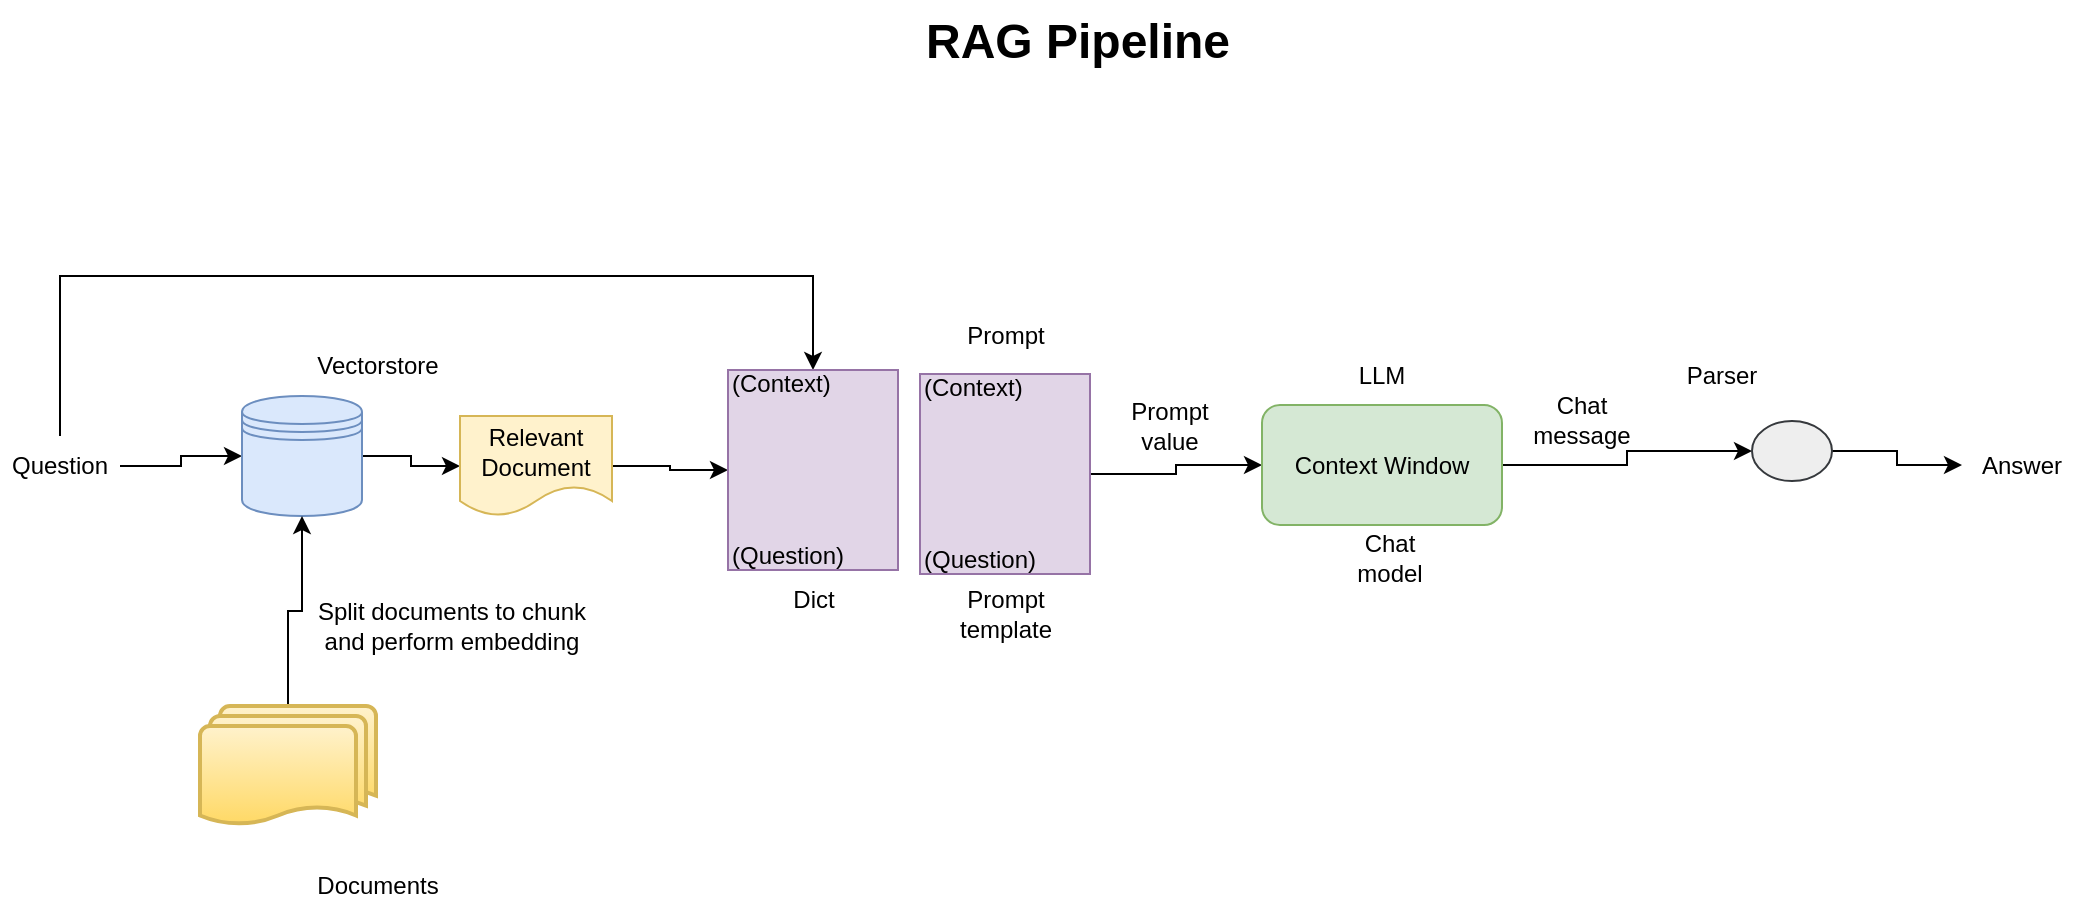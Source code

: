 <mxfile version="24.6.4" type="device" pages="2">
  <diagram name="Page-1" id="DUO0VqFY7sfjD9DsCXeC">
    <mxGraphModel dx="1235" dy="731" grid="0" gridSize="10" guides="1" tooltips="1" connect="1" arrows="1" fold="1" page="1" pageScale="1" pageWidth="1100" pageHeight="850" math="0" shadow="0">
      <root>
        <mxCell id="0" />
        <mxCell id="1" parent="0" />
        <mxCell id="cwtEY4kcRhJiP40r-xo8-9" style="edgeStyle=orthogonalEdgeStyle;rounded=0;orthogonalLoop=1;jettySize=auto;html=1;entryX=0;entryY=0.5;entryDx=0;entryDy=0;" edge="1" parent="1" source="cwtEY4kcRhJiP40r-xo8-1" target="cwtEY4kcRhJiP40r-xo8-4">
          <mxGeometry relative="1" as="geometry" />
        </mxCell>
        <mxCell id="cwtEY4kcRhJiP40r-xo8-23" style="edgeStyle=orthogonalEdgeStyle;rounded=0;orthogonalLoop=1;jettySize=auto;html=1;entryX=0.5;entryY=0;entryDx=0;entryDy=0;" edge="1" parent="1" source="cwtEY4kcRhJiP40r-xo8-1" target="cwtEY4kcRhJiP40r-xo8-17">
          <mxGeometry relative="1" as="geometry">
            <Array as="points">
              <mxPoint x="90" y="180" />
              <mxPoint x="503" y="180" />
            </Array>
          </mxGeometry>
        </mxCell>
        <mxCell id="cwtEY4kcRhJiP40r-xo8-1" value="Question" style="text;html=1;align=center;verticalAlign=middle;whiteSpace=wrap;rounded=0;" vertex="1" parent="1">
          <mxGeometry x="11" y="260" width="60" height="30" as="geometry" />
        </mxCell>
        <mxCell id="cwtEY4kcRhJiP40r-xo8-3" value="Vectorstore" style="text;html=1;align=center;verticalAlign=middle;whiteSpace=wrap;rounded=0;" vertex="1" parent="1">
          <mxGeometry x="170" y="210" width="60" height="30" as="geometry" />
        </mxCell>
        <mxCell id="cwtEY4kcRhJiP40r-xo8-15" style="edgeStyle=orthogonalEdgeStyle;rounded=0;orthogonalLoop=1;jettySize=auto;html=1;entryX=0;entryY=0.5;entryDx=0;entryDy=0;" edge="1" parent="1" source="cwtEY4kcRhJiP40r-xo8-4" target="cwtEY4kcRhJiP40r-xo8-14">
          <mxGeometry relative="1" as="geometry" />
        </mxCell>
        <mxCell id="cwtEY4kcRhJiP40r-xo8-4" value="" style="shape=datastore;whiteSpace=wrap;html=1;fillColor=#dae8fc;strokeColor=#6c8ebf;" vertex="1" parent="1">
          <mxGeometry x="132" y="240" width="60" height="60" as="geometry" />
        </mxCell>
        <mxCell id="cwtEY4kcRhJiP40r-xo8-7" style="edgeStyle=orthogonalEdgeStyle;rounded=0;orthogonalLoop=1;jettySize=auto;html=1;exitX=0.5;exitY=0;exitDx=0;exitDy=0;exitPerimeter=0;entryX=0.5;entryY=1;entryDx=0;entryDy=0;" edge="1" parent="1" source="cwtEY4kcRhJiP40r-xo8-5" target="cwtEY4kcRhJiP40r-xo8-4">
          <mxGeometry relative="1" as="geometry" />
        </mxCell>
        <mxCell id="cwtEY4kcRhJiP40r-xo8-5" value="" style="strokeWidth=2;html=1;shape=mxgraph.flowchart.multi-document;whiteSpace=wrap;fillColor=#fff2cc;strokeColor=#d6b656;gradientColor=#ffd966;" vertex="1" parent="1">
          <mxGeometry x="111" y="395" width="88" height="60" as="geometry" />
        </mxCell>
        <mxCell id="cwtEY4kcRhJiP40r-xo8-6" value="Documents" style="text;html=1;align=center;verticalAlign=middle;whiteSpace=wrap;rounded=0;" vertex="1" parent="1">
          <mxGeometry x="170" y="470" width="60" height="30" as="geometry" />
        </mxCell>
        <mxCell id="cwtEY4kcRhJiP40r-xo8-8" value="Split documents to chunk and perform embedding" style="text;html=1;align=center;verticalAlign=middle;whiteSpace=wrap;rounded=0;" vertex="1" parent="1">
          <mxGeometry x="167" y="340" width="140" height="30" as="geometry" />
        </mxCell>
        <mxCell id="cwtEY4kcRhJiP40r-xo8-24" style="edgeStyle=orthogonalEdgeStyle;rounded=0;orthogonalLoop=1;jettySize=auto;html=1;entryX=0;entryY=0.5;entryDx=0;entryDy=0;" edge="1" parent="1" source="cwtEY4kcRhJiP40r-xo8-14" target="cwtEY4kcRhJiP40r-xo8-17">
          <mxGeometry relative="1" as="geometry" />
        </mxCell>
        <mxCell id="cwtEY4kcRhJiP40r-xo8-14" value="Relevant Document" style="shape=document;whiteSpace=wrap;html=1;boundedLbl=1;fillColor=#fff2cc;strokeColor=#d6b656;" vertex="1" parent="1">
          <mxGeometry x="241" y="250" width="76" height="50" as="geometry" />
        </mxCell>
        <mxCell id="cwtEY4kcRhJiP40r-xo8-17" value="(Context)&lt;div&gt;&lt;br&gt;&lt;/div&gt;&lt;div&gt;&lt;br&gt;&lt;/div&gt;&lt;div&gt;&lt;br&gt;&lt;/div&gt;&lt;div&gt;&lt;br&gt;&lt;/div&gt;&lt;div&gt;&lt;br&gt;&lt;div&gt;(Question)&lt;/div&gt;&lt;/div&gt;" style="rounded=0;whiteSpace=wrap;html=1;align=left;fillColor=#e1d5e7;strokeColor=#9673a6;" vertex="1" parent="1">
          <mxGeometry x="375" y="227" width="85" height="100" as="geometry" />
        </mxCell>
        <mxCell id="cwtEY4kcRhJiP40r-xo8-39" style="edgeStyle=orthogonalEdgeStyle;rounded=0;orthogonalLoop=1;jettySize=auto;html=1;exitX=1;exitY=0.5;exitDx=0;exitDy=0;entryX=0;entryY=0.5;entryDx=0;entryDy=0;" edge="1" parent="1" source="cwtEY4kcRhJiP40r-xo8-18" target="cwtEY4kcRhJiP40r-xo8-22">
          <mxGeometry relative="1" as="geometry" />
        </mxCell>
        <mxCell id="cwtEY4kcRhJiP40r-xo8-18" value="(Context)&lt;div&gt;&lt;br&gt;&lt;/div&gt;&lt;div&gt;&lt;br&gt;&lt;/div&gt;&lt;div&gt;&lt;br&gt;&lt;/div&gt;&lt;div&gt;&lt;br&gt;&lt;/div&gt;&lt;div&gt;&lt;br&gt;&lt;div&gt;(Question)&lt;/div&gt;&lt;/div&gt;" style="rounded=0;whiteSpace=wrap;html=1;align=left;fillColor=#e1d5e7;strokeColor=#9673a6;" vertex="1" parent="1">
          <mxGeometry x="471" y="229" width="85" height="100" as="geometry" />
        </mxCell>
        <mxCell id="cwtEY4kcRhJiP40r-xo8-19" value="Dict" style="text;html=1;align=center;verticalAlign=middle;whiteSpace=wrap;rounded=0;" vertex="1" parent="1">
          <mxGeometry x="387.5" y="327" width="60" height="30" as="geometry" />
        </mxCell>
        <mxCell id="cwtEY4kcRhJiP40r-xo8-20" value="Prompt template" style="text;html=1;align=center;verticalAlign=middle;whiteSpace=wrap;rounded=0;" vertex="1" parent="1">
          <mxGeometry x="483.5" y="334" width="60" height="30" as="geometry" />
        </mxCell>
        <mxCell id="cwtEY4kcRhJiP40r-xo8-21" value="Prompt" style="text;html=1;align=center;verticalAlign=middle;whiteSpace=wrap;rounded=0;" vertex="1" parent="1">
          <mxGeometry x="483.5" y="195" width="60" height="30" as="geometry" />
        </mxCell>
        <mxCell id="cwtEY4kcRhJiP40r-xo8-34" style="edgeStyle=orthogonalEdgeStyle;rounded=0;orthogonalLoop=1;jettySize=auto;html=1;exitX=1;exitY=0.5;exitDx=0;exitDy=0;entryX=0;entryY=0.5;entryDx=0;entryDy=0;" edge="1" parent="1" source="cwtEY4kcRhJiP40r-xo8-22" target="cwtEY4kcRhJiP40r-xo8-31">
          <mxGeometry relative="1" as="geometry" />
        </mxCell>
        <mxCell id="cwtEY4kcRhJiP40r-xo8-22" value="Context Window" style="rounded=1;whiteSpace=wrap;html=1;fillColor=#d5e8d4;strokeColor=#82b366;" vertex="1" parent="1">
          <mxGeometry x="642" y="244.5" width="120" height="60" as="geometry" />
        </mxCell>
        <mxCell id="cwtEY4kcRhJiP40r-xo8-28" value="LLM" style="text;html=1;align=center;verticalAlign=middle;whiteSpace=wrap;rounded=0;" vertex="1" parent="1">
          <mxGeometry x="672" y="214.5" width="60" height="30" as="geometry" />
        </mxCell>
        <mxCell id="cwtEY4kcRhJiP40r-xo8-29" value="Prompt value" style="text;html=1;align=center;verticalAlign=middle;whiteSpace=wrap;rounded=0;" vertex="1" parent="1">
          <mxGeometry x="566" y="240" width="60" height="30" as="geometry" />
        </mxCell>
        <mxCell id="cwtEY4kcRhJiP40r-xo8-30" value="Chat model" style="text;html=1;align=center;verticalAlign=middle;whiteSpace=wrap;rounded=0;" vertex="1" parent="1">
          <mxGeometry x="676" y="305.5" width="60" height="30" as="geometry" />
        </mxCell>
        <mxCell id="cwtEY4kcRhJiP40r-xo8-35" style="edgeStyle=orthogonalEdgeStyle;rounded=0;orthogonalLoop=1;jettySize=auto;html=1;entryX=0;entryY=0.5;entryDx=0;entryDy=0;" edge="1" parent="1" source="cwtEY4kcRhJiP40r-xo8-31" target="cwtEY4kcRhJiP40r-xo8-33">
          <mxGeometry relative="1" as="geometry" />
        </mxCell>
        <mxCell id="cwtEY4kcRhJiP40r-xo8-31" value="" style="ellipse;whiteSpace=wrap;html=1;fillColor=#eeeeee;strokeColor=#36393d;" vertex="1" parent="1">
          <mxGeometry x="887" y="252.5" width="40" height="30" as="geometry" />
        </mxCell>
        <mxCell id="cwtEY4kcRhJiP40r-xo8-32" value="Parser" style="text;html=1;align=center;verticalAlign=middle;whiteSpace=wrap;rounded=0;" vertex="1" parent="1">
          <mxGeometry x="842" y="214.5" width="60" height="30" as="geometry" />
        </mxCell>
        <mxCell id="cwtEY4kcRhJiP40r-xo8-33" value="Answer" style="text;html=1;align=center;verticalAlign=middle;whiteSpace=wrap;rounded=0;" vertex="1" parent="1">
          <mxGeometry x="992" y="259.5" width="60" height="30" as="geometry" />
        </mxCell>
        <mxCell id="cwtEY4kcRhJiP40r-xo8-36" value="Chat message" style="text;html=1;align=center;verticalAlign=middle;whiteSpace=wrap;rounded=0;" vertex="1" parent="1">
          <mxGeometry x="772" y="237" width="60" height="30" as="geometry" />
        </mxCell>
        <mxCell id="cwtEY4kcRhJiP40r-xo8-38" value="&lt;h1 style=&quot;margin-top: 0px;&quot;&gt;RAG Pipeline&lt;/h1&gt;" style="text;html=1;whiteSpace=wrap;overflow=hidden;rounded=0;align=center;" vertex="1" parent="1">
          <mxGeometry x="460" y="42" width="180" height="50" as="geometry" />
        </mxCell>
      </root>
    </mxGraphModel>
  </diagram>
  <diagram id="y5nThLVXAtY6jHSlFE3H" name="Page-2">
    <mxGraphModel dx="1050" dy="621" grid="0" gridSize="10" guides="1" tooltips="1" connect="1" arrows="1" fold="1" page="1" pageScale="1" pageWidth="1100" pageHeight="850" math="0" shadow="0">
      <root>
        <mxCell id="0" />
        <mxCell id="1" parent="0" />
        <mxCell id="N_hGyGZ_CS0fhTvUlqxn-8" style="edgeStyle=orthogonalEdgeStyle;rounded=0;orthogonalLoop=1;jettySize=auto;html=1;entryX=0;entryY=0.5;entryDx=0;entryDy=0;" edge="1" parent="1" source="N_hGyGZ_CS0fhTvUlqxn-1" target="N_hGyGZ_CS0fhTvUlqxn-3">
          <mxGeometry relative="1" as="geometry" />
        </mxCell>
        <mxCell id="N_hGyGZ_CS0fhTvUlqxn-1" value="Documents" style="strokeWidth=2;html=1;shape=mxgraph.flowchart.multi-document;whiteSpace=wrap;align=center;fillColor=#d5e8d4;strokeColor=#82b366;" vertex="1" parent="1">
          <mxGeometry x="289" y="183" width="88" height="60" as="geometry" />
        </mxCell>
        <mxCell id="N_hGyGZ_CS0fhTvUlqxn-9" style="edgeStyle=orthogonalEdgeStyle;rounded=0;orthogonalLoop=1;jettySize=auto;html=1;" edge="1" parent="1" source="N_hGyGZ_CS0fhTvUlqxn-3" target="N_hGyGZ_CS0fhTvUlqxn-7">
          <mxGeometry relative="1" as="geometry" />
        </mxCell>
        <mxCell id="N_hGyGZ_CS0fhTvUlqxn-3" value="Vector Database" style="shape=datastore;whiteSpace=wrap;html=1;fillColor=#dae8fc;strokeColor=#6c8ebf;" vertex="1" parent="1">
          <mxGeometry x="577" y="183" width="60" height="60" as="geometry" />
        </mxCell>
        <mxCell id="N_hGyGZ_CS0fhTvUlqxn-6" value="Actor" style="shape=umlActor;verticalLabelPosition=bottom;verticalAlign=top;html=1;outlineConnect=0;" vertex="1" parent="1">
          <mxGeometry x="318" y="385" width="30" height="60" as="geometry" />
        </mxCell>
        <mxCell id="N_hGyGZ_CS0fhTvUlqxn-7" value="LLM" style="rounded=1;whiteSpace=wrap;html=1;fillColor=#fff2cc;strokeColor=#d6b656;" vertex="1" parent="1">
          <mxGeometry x="558" y="385" width="120" height="60" as="geometry" />
        </mxCell>
        <mxCell id="N_hGyGZ_CS0fhTvUlqxn-12" value="" style="endArrow=classic;html=1;rounded=0;" edge="1" parent="1">
          <mxGeometry width="50" height="50" relative="1" as="geometry">
            <mxPoint x="343" y="385" as="sourcePoint" />
            <mxPoint x="561" y="238" as="targetPoint" />
          </mxGeometry>
        </mxCell>
        <mxCell id="N_hGyGZ_CS0fhTvUlqxn-13" value="Indexing: Save Embeddings to Vector Database" style="text;html=1;align=left;verticalAlign=middle;whiteSpace=wrap;rounded=0;" vertex="1" parent="1">
          <mxGeometry x="402" y="181" width="158" height="30" as="geometry" />
        </mxCell>
        <mxCell id="N_hGyGZ_CS0fhTvUlqxn-14" value="Plug to Prompt" style="text;html=1;align=center;verticalAlign=middle;whiteSpace=wrap;rounded=0;" vertex="1" parent="1">
          <mxGeometry x="632" y="299" width="60" height="30" as="geometry" />
        </mxCell>
        <mxCell id="N_hGyGZ_CS0fhTvUlqxn-15" value="Generation" style="text;html=1;align=center;verticalAlign=middle;whiteSpace=wrap;rounded=0;" vertex="1" parent="1">
          <mxGeometry x="423" y="415" width="60" height="30" as="geometry" />
        </mxCell>
        <mxCell id="N_hGyGZ_CS0fhTvUlqxn-16" value="Retreival: Embed and Search" style="text;html=1;align=left;verticalAlign=middle;whiteSpace=wrap;rounded=0;" vertex="1" parent="1">
          <mxGeometry x="335" y="285" width="112" height="30" as="geometry" />
        </mxCell>
        <mxCell id="N_hGyGZ_CS0fhTvUlqxn-17" style="edgeStyle=orthogonalEdgeStyle;rounded=0;orthogonalLoop=1;jettySize=auto;html=1;" edge="1" parent="1" source="N_hGyGZ_CS0fhTvUlqxn-7" target="N_hGyGZ_CS0fhTvUlqxn-6">
          <mxGeometry relative="1" as="geometry" />
        </mxCell>
        <mxCell id="N_hGyGZ_CS0fhTvUlqxn-18" value="Question" style="text;html=1;align=center;verticalAlign=middle;whiteSpace=wrap;rounded=0;" vertex="1" parent="1">
          <mxGeometry x="269" y="366" width="60" height="30" as="geometry" />
        </mxCell>
        <mxCell id="N_hGyGZ_CS0fhTvUlqxn-19" value="&lt;h1 style=&quot;margin-top: 0px;&quot;&gt;Naive RAG&lt;/h1&gt;" style="text;html=1;whiteSpace=wrap;overflow=hidden;rounded=0;align=center;" vertex="1" parent="1">
          <mxGeometry x="391" y="22" width="180" height="120" as="geometry" />
        </mxCell>
      </root>
    </mxGraphModel>
  </diagram>
</mxfile>
